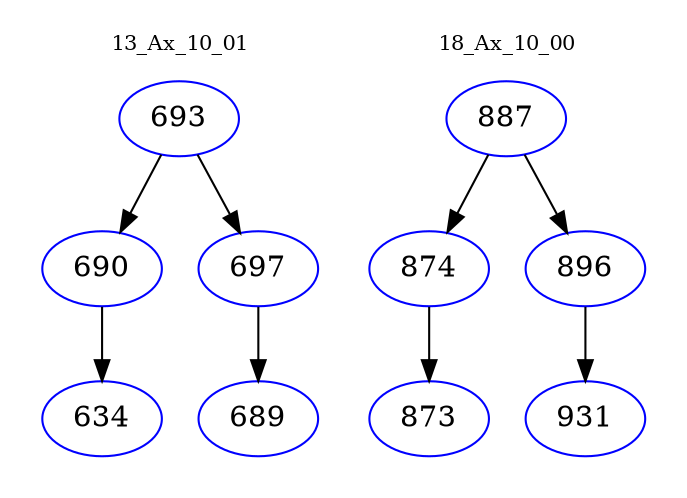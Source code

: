 digraph{
subgraph cluster_0 {
color = white
label = "13_Ax_10_01";
fontsize=10;
T0_693 [label="693", color="blue"]
T0_693 -> T0_690 [color="black"]
T0_690 [label="690", color="blue"]
T0_690 -> T0_634 [color="black"]
T0_634 [label="634", color="blue"]
T0_693 -> T0_697 [color="black"]
T0_697 [label="697", color="blue"]
T0_697 -> T0_689 [color="black"]
T0_689 [label="689", color="blue"]
}
subgraph cluster_1 {
color = white
label = "18_Ax_10_00";
fontsize=10;
T1_887 [label="887", color="blue"]
T1_887 -> T1_874 [color="black"]
T1_874 [label="874", color="blue"]
T1_874 -> T1_873 [color="black"]
T1_873 [label="873", color="blue"]
T1_887 -> T1_896 [color="black"]
T1_896 [label="896", color="blue"]
T1_896 -> T1_931 [color="black"]
T1_931 [label="931", color="blue"]
}
}
